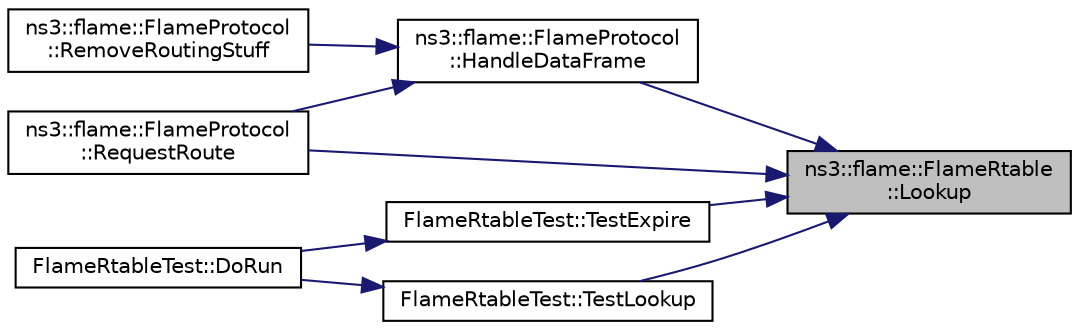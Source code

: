 digraph "ns3::flame::FlameRtable::Lookup"
{
 // LATEX_PDF_SIZE
  edge [fontname="Helvetica",fontsize="10",labelfontname="Helvetica",labelfontsize="10"];
  node [fontname="Helvetica",fontsize="10",shape=record];
  rankdir="RL";
  Node1 [label="ns3::flame::FlameRtable\l::Lookup",height=0.2,width=0.4,color="black", fillcolor="grey75", style="filled", fontcolor="black",tooltip="Lookup path to destination."];
  Node1 -> Node2 [dir="back",color="midnightblue",fontsize="10",style="solid",fontname="Helvetica"];
  Node2 [label="ns3::flame::FlameProtocol\l::HandleDataFrame",height=0.2,width=0.4,color="black", fillcolor="white", style="filled",URL="$classns3_1_1flame_1_1_flame_protocol.html#a72291eec881a8d8e1233695c0d382a52",tooltip="Handles a packet: adds a routing information and drops packets by TTL or Seqno."];
  Node2 -> Node3 [dir="back",color="midnightblue",fontsize="10",style="solid",fontname="Helvetica"];
  Node3 [label="ns3::flame::FlameProtocol\l::RemoveRoutingStuff",height=0.2,width=0.4,color="black", fillcolor="white", style="filled",URL="$classns3_1_1flame_1_1_flame_protocol.html#ad0b9c31eff724dcd0916a1985c351db1",tooltip="Cleanup flame headers!"];
  Node2 -> Node4 [dir="back",color="midnightblue",fontsize="10",style="solid",fontname="Helvetica"];
  Node4 [label="ns3::flame::FlameProtocol\l::RequestRoute",height=0.2,width=0.4,color="black", fillcolor="white", style="filled",URL="$classns3_1_1flame_1_1_flame_protocol.html#a70087b7d1cd62978882df6599f56bf29",tooltip="Route request, inherited from MeshL2RoutingProtocol."];
  Node1 -> Node4 [dir="back",color="midnightblue",fontsize="10",style="solid",fontname="Helvetica"];
  Node1 -> Node5 [dir="back",color="midnightblue",fontsize="10",style="solid",fontname="Helvetica"];
  Node5 [label="FlameRtableTest::TestExpire",height=0.2,width=0.4,color="black", fillcolor="white", style="filled",URL="$class_flame_rtable_test.html#a3d8fdefe5ecc1801939b6fb82e6c4d18",tooltip="Test add path and try to lookup after entry has expired."];
  Node5 -> Node6 [dir="back",color="midnightblue",fontsize="10",style="solid",fontname="Helvetica"];
  Node6 [label="FlameRtableTest::DoRun",height=0.2,width=0.4,color="black", fillcolor="white", style="filled",URL="$class_flame_rtable_test.html#acc465c9fd35c2ece212f63ee5f7bbe07",tooltip="Implementation to actually run this TestCase."];
  Node1 -> Node7 [dir="back",color="midnightblue",fontsize="10",style="solid",fontname="Helvetica"];
  Node7 [label="FlameRtableTest::TestLookup",height=0.2,width=0.4,color="black", fillcolor="white", style="filled",URL="$class_flame_rtable_test.html#a807e0defb13ad4a12fb25e7239b8d75f",tooltip="Test Add apth and lookup path;."];
  Node7 -> Node6 [dir="back",color="midnightblue",fontsize="10",style="solid",fontname="Helvetica"];
}
